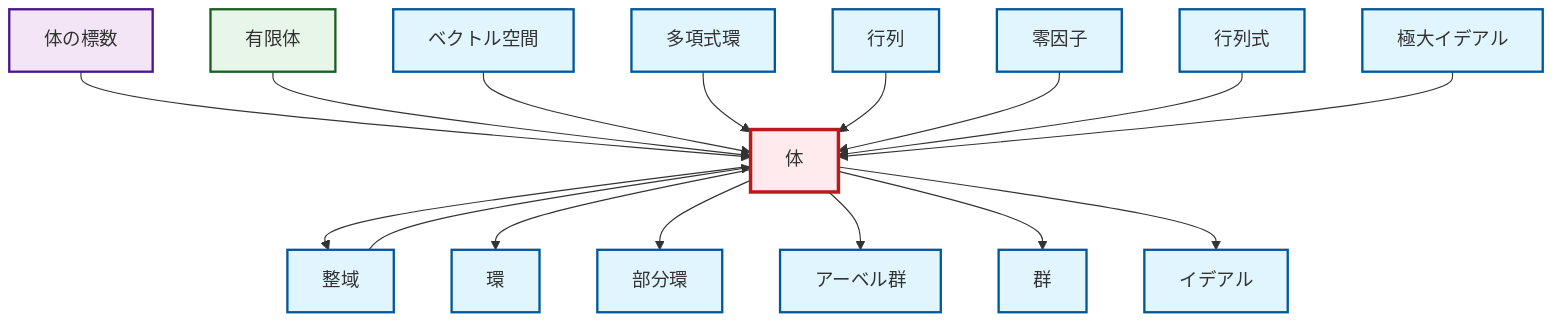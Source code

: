 graph TD
    classDef definition fill:#e1f5fe,stroke:#01579b,stroke-width:2px
    classDef theorem fill:#f3e5f5,stroke:#4a148c,stroke-width:2px
    classDef axiom fill:#fff3e0,stroke:#e65100,stroke-width:2px
    classDef example fill:#e8f5e9,stroke:#1b5e20,stroke-width:2px
    classDef current fill:#ffebee,stroke:#b71c1c,stroke-width:3px
    def-ring["環"]:::definition
    def-group["群"]:::definition
    def-subring["部分環"]:::definition
    thm-field-characteristic["体の標数"]:::theorem
    def-zero-divisor["零因子"]:::definition
    def-determinant["行列式"]:::definition
    ex-finite-field["有限体"]:::example
    def-vector-space["ベクトル空間"]:::definition
    def-polynomial-ring["多項式環"]:::definition
    def-integral-domain["整域"]:::definition
    def-field["体"]:::definition
    def-ideal["イデアル"]:::definition
    def-matrix["行列"]:::definition
    def-abelian-group["アーベル群"]:::definition
    def-maximal-ideal["極大イデアル"]:::definition
    thm-field-characteristic --> def-field
    ex-finite-field --> def-field
    def-field --> def-integral-domain
    def-field --> def-ring
    def-field --> def-subring
    def-vector-space --> def-field
    def-polynomial-ring --> def-field
    def-matrix --> def-field
    def-field --> def-abelian-group
    def-field --> def-group
    def-field --> def-ideal
    def-zero-divisor --> def-field
    def-determinant --> def-field
    def-integral-domain --> def-field
    def-maximal-ideal --> def-field
    class def-field current